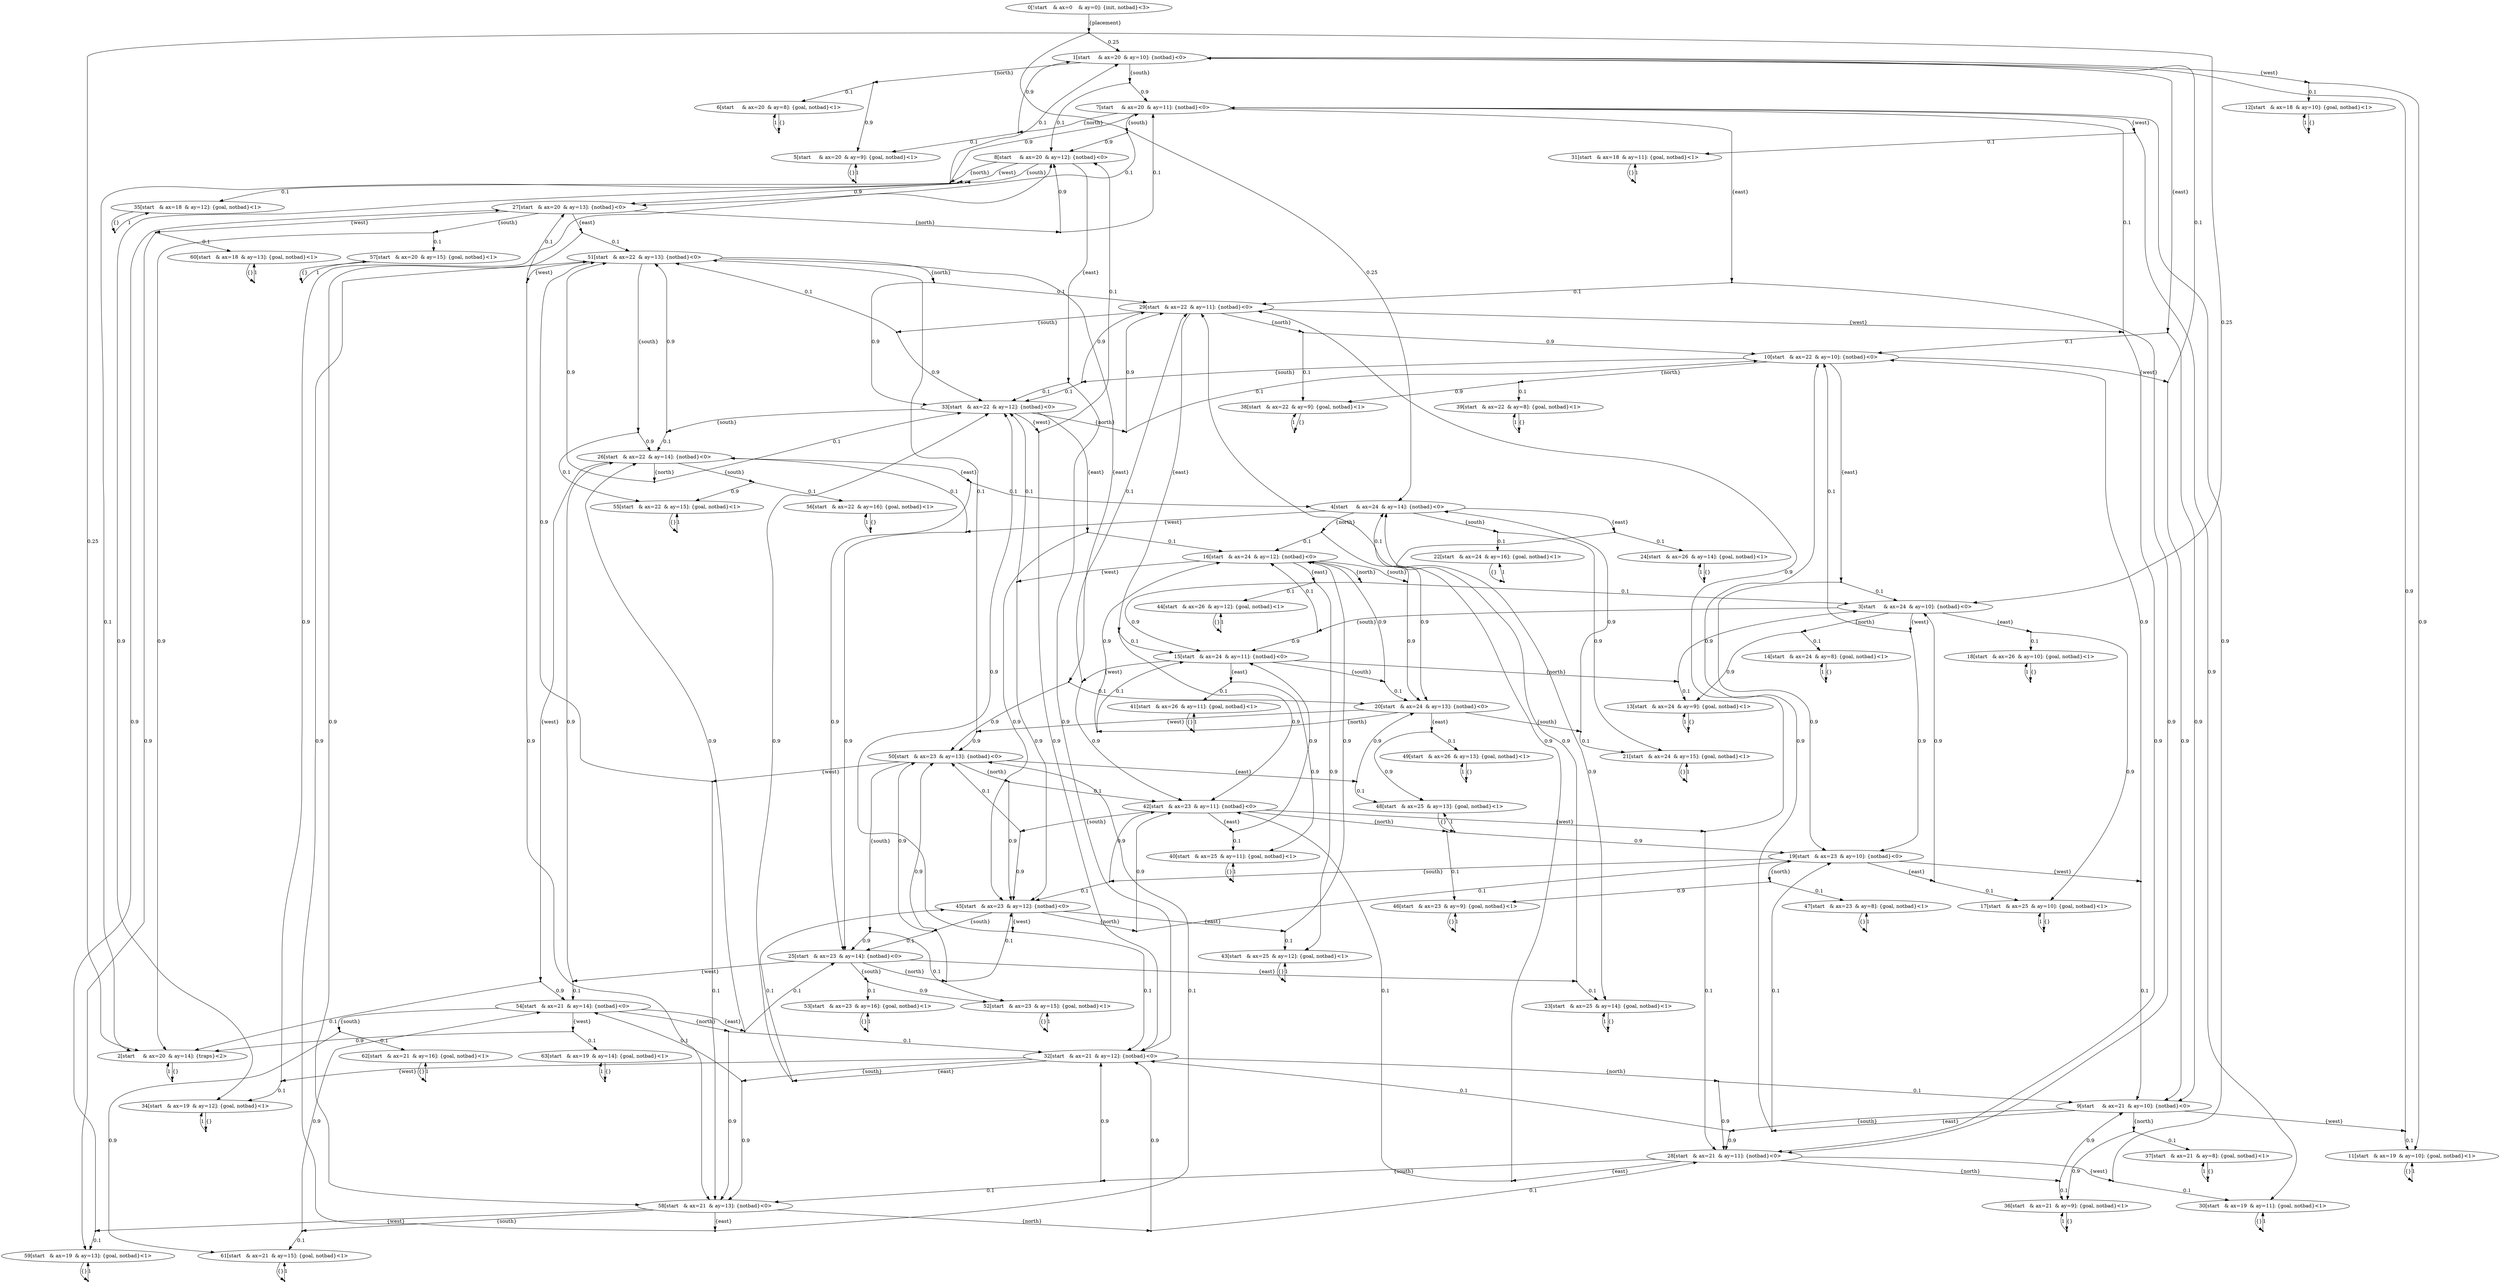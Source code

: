 digraph model {
	0 [ label = "0[!start	& ax=0	& ay=0]: {init, notbad}<3>" ];
	1 [ label = "1[start	& ax=20	& ay=10]: {notbad}<0>" ];
	2 [ label = "2[start	& ax=20	& ay=14]: {traps}<2>" ];
	3 [ label = "3[start	& ax=24	& ay=10]: {notbad}<0>" ];
	4 [ label = "4[start	& ax=24	& ay=14]: {notbad}<0>" ];
	5 [ label = "5[start	& ax=20	& ay=9]: {goal, notbad}<1>" ];
	6 [ label = "6[start	& ax=20	& ay=8]: {goal, notbad}<1>" ];
	7 [ label = "7[start	& ax=20	& ay=11]: {notbad}<0>" ];
	8 [ label = "8[start	& ax=20	& ay=12]: {notbad}<0>" ];
	9 [ label = "9[start	& ax=21	& ay=10]: {notbad}<0>" ];
	10 [ label = "10[start	& ax=22	& ay=10]: {notbad}<0>" ];
	11 [ label = "11[start	& ax=19	& ay=10]: {goal, notbad}<1>" ];
	12 [ label = "12[start	& ax=18	& ay=10]: {goal, notbad}<1>" ];
	13 [ label = "13[start	& ax=24	& ay=9]: {goal, notbad}<1>" ];
	14 [ label = "14[start	& ax=24	& ay=8]: {goal, notbad}<1>" ];
	15 [ label = "15[start	& ax=24	& ay=11]: {notbad}<0>" ];
	16 [ label = "16[start	& ax=24	& ay=12]: {notbad}<0>" ];
	17 [ label = "17[start	& ax=25	& ay=10]: {goal, notbad}<1>" ];
	18 [ label = "18[start	& ax=26	& ay=10]: {goal, notbad}<1>" ];
	19 [ label = "19[start	& ax=23	& ay=10]: {notbad}<0>" ];
	20 [ label = "20[start	& ax=24	& ay=13]: {notbad}<0>" ];
	21 [ label = "21[start	& ax=24	& ay=15]: {goal, notbad}<1>" ];
	22 [ label = "22[start	& ax=24	& ay=16]: {goal, notbad}<1>" ];
	23 [ label = "23[start	& ax=25	& ay=14]: {goal, notbad}<1>" ];
	24 [ label = "24[start	& ax=26	& ay=14]: {goal, notbad}<1>" ];
	25 [ label = "25[start	& ax=23	& ay=14]: {notbad}<0>" ];
	26 [ label = "26[start	& ax=22	& ay=14]: {notbad}<0>" ];
	27 [ label = "27[start	& ax=20	& ay=13]: {notbad}<0>" ];
	28 [ label = "28[start	& ax=21	& ay=11]: {notbad}<0>" ];
	29 [ label = "29[start	& ax=22	& ay=11]: {notbad}<0>" ];
	30 [ label = "30[start	& ax=19	& ay=11]: {goal, notbad}<1>" ];
	31 [ label = "31[start	& ax=18	& ay=11]: {goal, notbad}<1>" ];
	32 [ label = "32[start	& ax=21	& ay=12]: {notbad}<0>" ];
	33 [ label = "33[start	& ax=22	& ay=12]: {notbad}<0>" ];
	34 [ label = "34[start	& ax=19	& ay=12]: {goal, notbad}<1>" ];
	35 [ label = "35[start	& ax=18	& ay=12]: {goal, notbad}<1>" ];
	36 [ label = "36[start	& ax=21	& ay=9]: {goal, notbad}<1>" ];
	37 [ label = "37[start	& ax=21	& ay=8]: {goal, notbad}<1>" ];
	38 [ label = "38[start	& ax=22	& ay=9]: {goal, notbad}<1>" ];
	39 [ label = "39[start	& ax=22	& ay=8]: {goal, notbad}<1>" ];
	40 [ label = "40[start	& ax=25	& ay=11]: {goal, notbad}<1>" ];
	41 [ label = "41[start	& ax=26	& ay=11]: {goal, notbad}<1>" ];
	42 [ label = "42[start	& ax=23	& ay=11]: {notbad}<0>" ];
	43 [ label = "43[start	& ax=25	& ay=12]: {goal, notbad}<1>" ];
	44 [ label = "44[start	& ax=26	& ay=12]: {goal, notbad}<1>" ];
	45 [ label = "45[start	& ax=23	& ay=12]: {notbad}<0>" ];
	46 [ label = "46[start	& ax=23	& ay=9]: {goal, notbad}<1>" ];
	47 [ label = "47[start	& ax=23	& ay=8]: {goal, notbad}<1>" ];
	48 [ label = "48[start	& ax=25	& ay=13]: {goal, notbad}<1>" ];
	49 [ label = "49[start	& ax=26	& ay=13]: {goal, notbad}<1>" ];
	50 [ label = "50[start	& ax=23	& ay=13]: {notbad}<0>" ];
	51 [ label = "51[start	& ax=22	& ay=13]: {notbad}<0>" ];
	52 [ label = "52[start	& ax=23	& ay=15]: {goal, notbad}<1>" ];
	53 [ label = "53[start	& ax=23	& ay=16]: {goal, notbad}<1>" ];
	54 [ label = "54[start	& ax=21	& ay=14]: {notbad}<0>" ];
	55 [ label = "55[start	& ax=22	& ay=15]: {goal, notbad}<1>" ];
	56 [ label = "56[start	& ax=22	& ay=16]: {goal, notbad}<1>" ];
	57 [ label = "57[start	& ax=20	& ay=15]: {goal, notbad}<1>" ];
	58 [ label = "58[start	& ax=21	& ay=13]: {notbad}<0>" ];
	59 [ label = "59[start	& ax=19	& ay=13]: {goal, notbad}<1>" ];
	60 [ label = "60[start	& ax=18	& ay=13]: {goal, notbad}<1>" ];
	61 [ label = "61[start	& ax=21	& ay=15]: {goal, notbad}<1>" ];
	62 [ label = "62[start	& ax=21	& ay=16]: {goal, notbad}<1>" ];
	63 [ label = "63[start	& ax=19	& ay=14]: {goal, notbad}<1>" ];
	"0c0" [shape = "point"];
	0 -> "0c0" [ label = "{placement}"]
;
	"0c0" -> 1 [ label= "0.25" ];
	"0c0" -> 2 [ label= "0.25" ];
	"0c0" -> 3 [ label= "0.25" ];
	"0c0" -> 4 [ label= "0.25" ];
	"1c0" [shape = "point"];
	1 -> "1c0" [ label = "{north}"]
;
	"1c0" -> 5 [ label= "0.9" ];
	"1c0" -> 6 [ label= "0.1" ];
	"1c1" [shape = "point"];
	1 -> "1c1" [ label = "{south}"]
;
	"1c1" -> 7 [ label= "0.9" ];
	"1c1" -> 8 [ label= "0.1" ];
	"1c2" [shape = "point"];
	1 -> "1c2" [ label = "{east}"]
;
	"1c2" -> 9 [ label= "0.9" ];
	"1c2" -> 10 [ label= "0.1" ];
	"1c3" [shape = "point"];
	1 -> "1c3" [ label = "{west}"]
;
	"1c3" -> 11 [ label= "0.9" ];
	"1c3" -> 12 [ label= "0.1" ];
	"2c0" [shape = "point"];
	2 -> "2c0" [ label = "{}"]
;
	"2c0" -> 2 [ label= "1" ];
	"3c0" [shape = "point"];
	3 -> "3c0" [ label = "{north}"]
;
	"3c0" -> 13 [ label= "0.9" ];
	"3c0" -> 14 [ label= "0.1" ];
	"3c1" [shape = "point"];
	3 -> "3c1" [ label = "{south}"]
;
	"3c1" -> 15 [ label= "0.9" ];
	"3c1" -> 16 [ label= "0.1" ];
	"3c2" [shape = "point"];
	3 -> "3c2" [ label = "{east}"]
;
	"3c2" -> 17 [ label= "0.9" ];
	"3c2" -> 18 [ label= "0.1" ];
	"3c3" [shape = "point"];
	3 -> "3c3" [ label = "{west}"]
;
	"3c3" -> 10 [ label= "0.1" ];
	"3c3" -> 19 [ label= "0.9" ];
	"4c0" [shape = "point"];
	4 -> "4c0" [ label = "{north}"]
;
	"4c0" -> 16 [ label= "0.1" ];
	"4c0" -> 20 [ label= "0.9" ];
	"4c1" [shape = "point"];
	4 -> "4c1" [ label = "{south}"]
;
	"4c1" -> 21 [ label= "0.9" ];
	"4c1" -> 22 [ label= "0.1" ];
	"4c2" [shape = "point"];
	4 -> "4c2" [ label = "{east}"]
;
	"4c2" -> 23 [ label= "0.9" ];
	"4c2" -> 24 [ label= "0.1" ];
	"4c3" [shape = "point"];
	4 -> "4c3" [ label = "{west}"]
;
	"4c3" -> 25 [ label= "0.9" ];
	"4c3" -> 26 [ label= "0.1" ];
	"5c0" [shape = "point"];
	5 -> "5c0" [ label = "{}"]
;
	"5c0" -> 5 [ label= "1" ];
	"6c0" [shape = "point"];
	6 -> "6c0" [ label = "{}"]
;
	"6c0" -> 6 [ label= "1" ];
	"7c0" [shape = "point"];
	7 -> "7c0" [ label = "{north}"]
;
	"7c0" -> 1 [ label= "0.9" ];
	"7c0" -> 5 [ label= "0.1" ];
	"7c1" [shape = "point"];
	7 -> "7c1" [ label = "{south}"]
;
	"7c1" -> 8 [ label= "0.9" ];
	"7c1" -> 27 [ label= "0.1" ];
	"7c2" [shape = "point"];
	7 -> "7c2" [ label = "{east}"]
;
	"7c2" -> 28 [ label= "0.9" ];
	"7c2" -> 29 [ label= "0.1" ];
	"7c3" [shape = "point"];
	7 -> "7c3" [ label = "{west}"]
;
	"7c3" -> 30 [ label= "0.9" ];
	"7c3" -> 31 [ label= "0.1" ];
	"8c0" [shape = "point"];
	8 -> "8c0" [ label = "{north}"]
;
	"8c0" -> 1 [ label= "0.1" ];
	"8c0" -> 7 [ label= "0.9" ];
	"8c1" [shape = "point"];
	8 -> "8c1" [ label = "{south}"]
;
	"8c1" -> 2 [ label= "0.1" ];
	"8c1" -> 27 [ label= "0.9" ];
	"8c2" [shape = "point"];
	8 -> "8c2" [ label = "{east}"]
;
	"8c2" -> 32 [ label= "0.9" ];
	"8c2" -> 33 [ label= "0.1" ];
	"8c3" [shape = "point"];
	8 -> "8c3" [ label = "{west}"]
;
	"8c3" -> 34 [ label= "0.9" ];
	"8c3" -> 35 [ label= "0.1" ];
	"9c0" [shape = "point"];
	9 -> "9c0" [ label = "{north}"]
;
	"9c0" -> 36 [ label= "0.9" ];
	"9c0" -> 37 [ label= "0.1" ];
	"9c1" [shape = "point"];
	9 -> "9c1" [ label = "{south}"]
;
	"9c1" -> 28 [ label= "0.9" ];
	"9c1" -> 32 [ label= "0.1" ];
	"9c2" [shape = "point"];
	9 -> "9c2" [ label = "{east}"]
;
	"9c2" -> 10 [ label= "0.9" ];
	"9c2" -> 19 [ label= "0.1" ];
	"9c3" [shape = "point"];
	9 -> "9c3" [ label = "{west}"]
;
	"9c3" -> 1 [ label= "0.9" ];
	"9c3" -> 11 [ label= "0.1" ];
	"10c0" [shape = "point"];
	10 -> "10c0" [ label = "{north}"]
;
	"10c0" -> 38 [ label= "0.9" ];
	"10c0" -> 39 [ label= "0.1" ];
	"10c1" [shape = "point"];
	10 -> "10c1" [ label = "{south}"]
;
	"10c1" -> 29 [ label= "0.9" ];
	"10c1" -> 33 [ label= "0.1" ];
	"10c2" [shape = "point"];
	10 -> "10c2" [ label = "{east}"]
;
	"10c2" -> 3 [ label= "0.1" ];
	"10c2" -> 19 [ label= "0.9" ];
	"10c3" [shape = "point"];
	10 -> "10c3" [ label = "{west}"]
;
	"10c3" -> 1 [ label= "0.1" ];
	"10c3" -> 9 [ label= "0.9" ];
	"11c0" [shape = "point"];
	11 -> "11c0" [ label = "{}"]
;
	"11c0" -> 11 [ label= "1" ];
	"12c0" [shape = "point"];
	12 -> "12c0" [ label = "{}"]
;
	"12c0" -> 12 [ label= "1" ];
	"13c0" [shape = "point"];
	13 -> "13c0" [ label = "{}"]
;
	"13c0" -> 13 [ label= "1" ];
	"14c0" [shape = "point"];
	14 -> "14c0" [ label = "{}"]
;
	"14c0" -> 14 [ label= "1" ];
	"15c0" [shape = "point"];
	15 -> "15c0" [ label = "{north}"]
;
	"15c0" -> 3 [ label= "0.9" ];
	"15c0" -> 13 [ label= "0.1" ];
	"15c1" [shape = "point"];
	15 -> "15c1" [ label = "{south}"]
;
	"15c1" -> 16 [ label= "0.9" ];
	"15c1" -> 20 [ label= "0.1" ];
	"15c2" [shape = "point"];
	15 -> "15c2" [ label = "{east}"]
;
	"15c2" -> 40 [ label= "0.9" ];
	"15c2" -> 41 [ label= "0.1" ];
	"15c3" [shape = "point"];
	15 -> "15c3" [ label = "{west}"]
;
	"15c3" -> 29 [ label= "0.1" ];
	"15c3" -> 42 [ label= "0.9" ];
	"16c0" [shape = "point"];
	16 -> "16c0" [ label = "{north}"]
;
	"16c0" -> 3 [ label= "0.1" ];
	"16c0" -> 15 [ label= "0.9" ];
	"16c1" [shape = "point"];
	16 -> "16c1" [ label = "{south}"]
;
	"16c1" -> 4 [ label= "0.1" ];
	"16c1" -> 20 [ label= "0.9" ];
	"16c2" [shape = "point"];
	16 -> "16c2" [ label = "{east}"]
;
	"16c2" -> 43 [ label= "0.9" ];
	"16c2" -> 44 [ label= "0.1" ];
	"16c3" [shape = "point"];
	16 -> "16c3" [ label = "{west}"]
;
	"16c3" -> 33 [ label= "0.1" ];
	"16c3" -> 45 [ label= "0.9" ];
	"17c0" [shape = "point"];
	17 -> "17c0" [ label = "{}"]
;
	"17c0" -> 17 [ label= "1" ];
	"18c0" [shape = "point"];
	18 -> "18c0" [ label = "{}"]
;
	"18c0" -> 18 [ label= "1" ];
	"19c0" [shape = "point"];
	19 -> "19c0" [ label = "{north}"]
;
	"19c0" -> 46 [ label= "0.9" ];
	"19c0" -> 47 [ label= "0.1" ];
	"19c1" [shape = "point"];
	19 -> "19c1" [ label = "{south}"]
;
	"19c1" -> 42 [ label= "0.9" ];
	"19c1" -> 45 [ label= "0.1" ];
	"19c2" [shape = "point"];
	19 -> "19c2" [ label = "{east}"]
;
	"19c2" -> 3 [ label= "0.9" ];
	"19c2" -> 17 [ label= "0.1" ];
	"19c3" [shape = "point"];
	19 -> "19c3" [ label = "{west}"]
;
	"19c3" -> 9 [ label= "0.1" ];
	"19c3" -> 10 [ label= "0.9" ];
	"20c0" [shape = "point"];
	20 -> "20c0" [ label = "{north}"]
;
	"20c0" -> 15 [ label= "0.1" ];
	"20c0" -> 16 [ label= "0.9" ];
	"20c1" [shape = "point"];
	20 -> "20c1" [ label = "{south}"]
;
	"20c1" -> 4 [ label= "0.9" ];
	"20c1" -> 21 [ label= "0.1" ];
	"20c2" [shape = "point"];
	20 -> "20c2" [ label = "{east}"]
;
	"20c2" -> 48 [ label= "0.9" ];
	"20c2" -> 49 [ label= "0.1" ];
	"20c3" [shape = "point"];
	20 -> "20c3" [ label = "{west}"]
;
	"20c3" -> 50 [ label= "0.9" ];
	"20c3" -> 51 [ label= "0.1" ];
	"21c0" [shape = "point"];
	21 -> "21c0" [ label = "{}"]
;
	"21c0" -> 21 [ label= "1" ];
	"22c0" [shape = "point"];
	22 -> "22c0" [ label = "{}"]
;
	"22c0" -> 22 [ label= "1" ];
	"23c0" [shape = "point"];
	23 -> "23c0" [ label = "{}"]
;
	"23c0" -> 23 [ label= "1" ];
	"24c0" [shape = "point"];
	24 -> "24c0" [ label = "{}"]
;
	"24c0" -> 24 [ label= "1" ];
	"25c0" [shape = "point"];
	25 -> "25c0" [ label = "{north}"]
;
	"25c0" -> 45 [ label= "0.1" ];
	"25c0" -> 50 [ label= "0.9" ];
	"25c1" [shape = "point"];
	25 -> "25c1" [ label = "{south}"]
;
	"25c1" -> 52 [ label= "0.9" ];
	"25c1" -> 53 [ label= "0.1" ];
	"25c2" [shape = "point"];
	25 -> "25c2" [ label = "{east}"]
;
	"25c2" -> 4 [ label= "0.9" ];
	"25c2" -> 23 [ label= "0.1" ];
	"25c3" [shape = "point"];
	25 -> "25c3" [ label = "{west}"]
;
	"25c3" -> 26 [ label= "0.9" ];
	"25c3" -> 54 [ label= "0.1" ];
	"26c0" [shape = "point"];
	26 -> "26c0" [ label = "{north}"]
;
	"26c0" -> 33 [ label= "0.1" ];
	"26c0" -> 51 [ label= "0.9" ];
	"26c1" [shape = "point"];
	26 -> "26c1" [ label = "{south}"]
;
	"26c1" -> 55 [ label= "0.9" ];
	"26c1" -> 56 [ label= "0.1" ];
	"26c2" [shape = "point"];
	26 -> "26c2" [ label = "{east}"]
;
	"26c2" -> 4 [ label= "0.1" ];
	"26c2" -> 25 [ label= "0.9" ];
	"26c3" [shape = "point"];
	26 -> "26c3" [ label = "{west}"]
;
	"26c3" -> 2 [ label= "0.1" ];
	"26c3" -> 54 [ label= "0.9" ];
	"27c0" [shape = "point"];
	27 -> "27c0" [ label = "{north}"]
;
	"27c0" -> 7 [ label= "0.1" ];
	"27c0" -> 8 [ label= "0.9" ];
	"27c1" [shape = "point"];
	27 -> "27c1" [ label = "{south}"]
;
	"27c1" -> 2 [ label= "0.9" ];
	"27c1" -> 57 [ label= "0.1" ];
	"27c2" [shape = "point"];
	27 -> "27c2" [ label = "{east}"]
;
	"27c2" -> 51 [ label= "0.1" ];
	"27c2" -> 58 [ label= "0.9" ];
	"27c3" [shape = "point"];
	27 -> "27c3" [ label = "{west}"]
;
	"27c3" -> 59 [ label= "0.9" ];
	"27c3" -> 60 [ label= "0.1" ];
	"28c0" [shape = "point"];
	28 -> "28c0" [ label = "{north}"]
;
	"28c0" -> 9 [ label= "0.9" ];
	"28c0" -> 36 [ label= "0.1" ];
	"28c1" [shape = "point"];
	28 -> "28c1" [ label = "{south}"]
;
	"28c1" -> 32 [ label= "0.9" ];
	"28c1" -> 58 [ label= "0.1" ];
	"28c2" [shape = "point"];
	28 -> "28c2" [ label = "{east}"]
;
	"28c2" -> 29 [ label= "0.9" ];
	"28c2" -> 42 [ label= "0.1" ];
	"28c3" [shape = "point"];
	28 -> "28c3" [ label = "{west}"]
;
	"28c3" -> 7 [ label= "0.9" ];
	"28c3" -> 30 [ label= "0.1" ];
	"29c0" [shape = "point"];
	29 -> "29c0" [ label = "{north}"]
;
	"29c0" -> 10 [ label= "0.9" ];
	"29c0" -> 38 [ label= "0.1" ];
	"29c1" [shape = "point"];
	29 -> "29c1" [ label = "{south}"]
;
	"29c1" -> 33 [ label= "0.9" ];
	"29c1" -> 51 [ label= "0.1" ];
	"29c2" [shape = "point"];
	29 -> "29c2" [ label = "{east}"]
;
	"29c2" -> 15 [ label= "0.1" ];
	"29c2" -> 42 [ label= "0.9" ];
	"29c3" [shape = "point"];
	29 -> "29c3" [ label = "{west}"]
;
	"29c3" -> 7 [ label= "0.1" ];
	"29c3" -> 28 [ label= "0.9" ];
	"30c0" [shape = "point"];
	30 -> "30c0" [ label = "{}"]
;
	"30c0" -> 30 [ label= "1" ];
	"31c0" [shape = "point"];
	31 -> "31c0" [ label = "{}"]
;
	"31c0" -> 31 [ label= "1" ];
	"32c0" [shape = "point"];
	32 -> "32c0" [ label = "{north}"]
;
	"32c0" -> 9 [ label= "0.1" ];
	"32c0" -> 28 [ label= "0.9" ];
	"32c1" [shape = "point"];
	32 -> "32c1" [ label = "{south}"]
;
	"32c1" -> 54 [ label= "0.1" ];
	"32c1" -> 58 [ label= "0.9" ];
	"32c2" [shape = "point"];
	32 -> "32c2" [ label = "{east}"]
;
	"32c2" -> 33 [ label= "0.9" ];
	"32c2" -> 45 [ label= "0.1" ];
	"32c3" [shape = "point"];
	32 -> "32c3" [ label = "{west}"]
;
	"32c3" -> 8 [ label= "0.9" ];
	"32c3" -> 34 [ label= "0.1" ];
	"33c0" [shape = "point"];
	33 -> "33c0" [ label = "{north}"]
;
	"33c0" -> 10 [ label= "0.1" ];
	"33c0" -> 29 [ label= "0.9" ];
	"33c1" [shape = "point"];
	33 -> "33c1" [ label = "{south}"]
;
	"33c1" -> 26 [ label= "0.1" ];
	"33c1" -> 51 [ label= "0.9" ];
	"33c2" [shape = "point"];
	33 -> "33c2" [ label = "{east}"]
;
	"33c2" -> 16 [ label= "0.1" ];
	"33c2" -> 45 [ label= "0.9" ];
	"33c3" [shape = "point"];
	33 -> "33c3" [ label = "{west}"]
;
	"33c3" -> 8 [ label= "0.1" ];
	"33c3" -> 32 [ label= "0.9" ];
	"34c0" [shape = "point"];
	34 -> "34c0" [ label = "{}"]
;
	"34c0" -> 34 [ label= "1" ];
	"35c0" [shape = "point"];
	35 -> "35c0" [ label = "{}"]
;
	"35c0" -> 35 [ label= "1" ];
	"36c0" [shape = "point"];
	36 -> "36c0" [ label = "{}"]
;
	"36c0" -> 36 [ label= "1" ];
	"37c0" [shape = "point"];
	37 -> "37c0" [ label = "{}"]
;
	"37c0" -> 37 [ label= "1" ];
	"38c0" [shape = "point"];
	38 -> "38c0" [ label = "{}"]
;
	"38c0" -> 38 [ label= "1" ];
	"39c0" [shape = "point"];
	39 -> "39c0" [ label = "{}"]
;
	"39c0" -> 39 [ label= "1" ];
	"40c0" [shape = "point"];
	40 -> "40c0" [ label = "{}"]
;
	"40c0" -> 40 [ label= "1" ];
	"41c0" [shape = "point"];
	41 -> "41c0" [ label = "{}"]
;
	"41c0" -> 41 [ label= "1" ];
	"42c0" [shape = "point"];
	42 -> "42c0" [ label = "{north}"]
;
	"42c0" -> 19 [ label= "0.9" ];
	"42c0" -> 46 [ label= "0.1" ];
	"42c1" [shape = "point"];
	42 -> "42c1" [ label = "{south}"]
;
	"42c1" -> 45 [ label= "0.9" ];
	"42c1" -> 50 [ label= "0.1" ];
	"42c2" [shape = "point"];
	42 -> "42c2" [ label = "{east}"]
;
	"42c2" -> 15 [ label= "0.9" ];
	"42c2" -> 40 [ label= "0.1" ];
	"42c3" [shape = "point"];
	42 -> "42c3" [ label = "{west}"]
;
	"42c3" -> 28 [ label= "0.1" ];
	"42c3" -> 29 [ label= "0.9" ];
	"43c0" [shape = "point"];
	43 -> "43c0" [ label = "{}"]
;
	"43c0" -> 43 [ label= "1" ];
	"44c0" [shape = "point"];
	44 -> "44c0" [ label = "{}"]
;
	"44c0" -> 44 [ label= "1" ];
	"45c0" [shape = "point"];
	45 -> "45c0" [ label = "{north}"]
;
	"45c0" -> 19 [ label= "0.1" ];
	"45c0" -> 42 [ label= "0.9" ];
	"45c1" [shape = "point"];
	45 -> "45c1" [ label = "{south}"]
;
	"45c1" -> 25 [ label= "0.1" ];
	"45c1" -> 50 [ label= "0.9" ];
	"45c2" [shape = "point"];
	45 -> "45c2" [ label = "{east}"]
;
	"45c2" -> 16 [ label= "0.9" ];
	"45c2" -> 43 [ label= "0.1" ];
	"45c3" [shape = "point"];
	45 -> "45c3" [ label = "{west}"]
;
	"45c3" -> 32 [ label= "0.1" ];
	"45c3" -> 33 [ label= "0.9" ];
	"46c0" [shape = "point"];
	46 -> "46c0" [ label = "{}"]
;
	"46c0" -> 46 [ label= "1" ];
	"47c0" [shape = "point"];
	47 -> "47c0" [ label = "{}"]
;
	"47c0" -> 47 [ label= "1" ];
	"48c0" [shape = "point"];
	48 -> "48c0" [ label = "{}"]
;
	"48c0" -> 48 [ label= "1" ];
	"49c0" [shape = "point"];
	49 -> "49c0" [ label = "{}"]
;
	"49c0" -> 49 [ label= "1" ];
	"50c0" [shape = "point"];
	50 -> "50c0" [ label = "{north}"]
;
	"50c0" -> 42 [ label= "0.1" ];
	"50c0" -> 45 [ label= "0.9" ];
	"50c1" [shape = "point"];
	50 -> "50c1" [ label = "{south}"]
;
	"50c1" -> 25 [ label= "0.9" ];
	"50c1" -> 52 [ label= "0.1" ];
	"50c2" [shape = "point"];
	50 -> "50c2" [ label = "{east}"]
;
	"50c2" -> 20 [ label= "0.9" ];
	"50c2" -> 48 [ label= "0.1" ];
	"50c3" [shape = "point"];
	50 -> "50c3" [ label = "{west}"]
;
	"50c3" -> 51 [ label= "0.9" ];
	"50c3" -> 58 [ label= "0.1" ];
	"51c0" [shape = "point"];
	51 -> "51c0" [ label = "{north}"]
;
	"51c0" -> 29 [ label= "0.1" ];
	"51c0" -> 33 [ label= "0.9" ];
	"51c1" [shape = "point"];
	51 -> "51c1" [ label = "{south}"]
;
	"51c1" -> 26 [ label= "0.9" ];
	"51c1" -> 55 [ label= "0.1" ];
	"51c2" [shape = "point"];
	51 -> "51c2" [ label = "{east}"]
;
	"51c2" -> 20 [ label= "0.1" ];
	"51c2" -> 50 [ label= "0.9" ];
	"51c3" [shape = "point"];
	51 -> "51c3" [ label = "{west}"]
;
	"51c3" -> 27 [ label= "0.1" ];
	"51c3" -> 58 [ label= "0.9" ];
	"52c0" [shape = "point"];
	52 -> "52c0" [ label = "{}"]
;
	"52c0" -> 52 [ label= "1" ];
	"53c0" [shape = "point"];
	53 -> "53c0" [ label = "{}"]
;
	"53c0" -> 53 [ label= "1" ];
	"54c0" [shape = "point"];
	54 -> "54c0" [ label = "{north}"]
;
	"54c0" -> 32 [ label= "0.1" ];
	"54c0" -> 58 [ label= "0.9" ];
	"54c1" [shape = "point"];
	54 -> "54c1" [ label = "{south}"]
;
	"54c1" -> 61 [ label= "0.9" ];
	"54c1" -> 62 [ label= "0.1" ];
	"54c2" [shape = "point"];
	54 -> "54c2" [ label = "{east}"]
;
	"54c2" -> 25 [ label= "0.1" ];
	"54c2" -> 26 [ label= "0.9" ];
	"54c3" [shape = "point"];
	54 -> "54c3" [ label = "{west}"]
;
	"54c3" -> 2 [ label= "0.9" ];
	"54c3" -> 63 [ label= "0.1" ];
	"55c0" [shape = "point"];
	55 -> "55c0" [ label = "{}"]
;
	"55c0" -> 55 [ label= "1" ];
	"56c0" [shape = "point"];
	56 -> "56c0" [ label = "{}"]
;
	"56c0" -> 56 [ label= "1" ];
	"57c0" [shape = "point"];
	57 -> "57c0" [ label = "{}"]
;
	"57c0" -> 57 [ label= "1" ];
	"58c0" [shape = "point"];
	58 -> "58c0" [ label = "{north}"]
;
	"58c0" -> 28 [ label= "0.1" ];
	"58c0" -> 32 [ label= "0.9" ];
	"58c1" [shape = "point"];
	58 -> "58c1" [ label = "{south}"]
;
	"58c1" -> 54 [ label= "0.9" ];
	"58c1" -> 61 [ label= "0.1" ];
	"58c2" [shape = "point"];
	58 -> "58c2" [ label = "{east}"]
;
	"58c2" -> 50 [ label= "0.1" ];
	"58c2" -> 51 [ label= "0.9" ];
	"58c3" [shape = "point"];
	58 -> "58c3" [ label = "{west}"]
;
	"58c3" -> 27 [ label= "0.9" ];
	"58c3" -> 59 [ label= "0.1" ];
	"59c0" [shape = "point"];
	59 -> "59c0" [ label = "{}"]
;
	"59c0" -> 59 [ label= "1" ];
	"60c0" [shape = "point"];
	60 -> "60c0" [ label = "{}"]
;
	"60c0" -> 60 [ label= "1" ];
	"61c0" [shape = "point"];
	61 -> "61c0" [ label = "{}"]
;
	"61c0" -> 61 [ label= "1" ];
	"62c0" [shape = "point"];
	62 -> "62c0" [ label = "{}"]
;
	"62c0" -> 62 [ label= "1" ];
	"63c0" [shape = "point"];
	63 -> "63c0" [ label = "{}"]
;
	"63c0" -> 63 [ label= "1" ];
}
